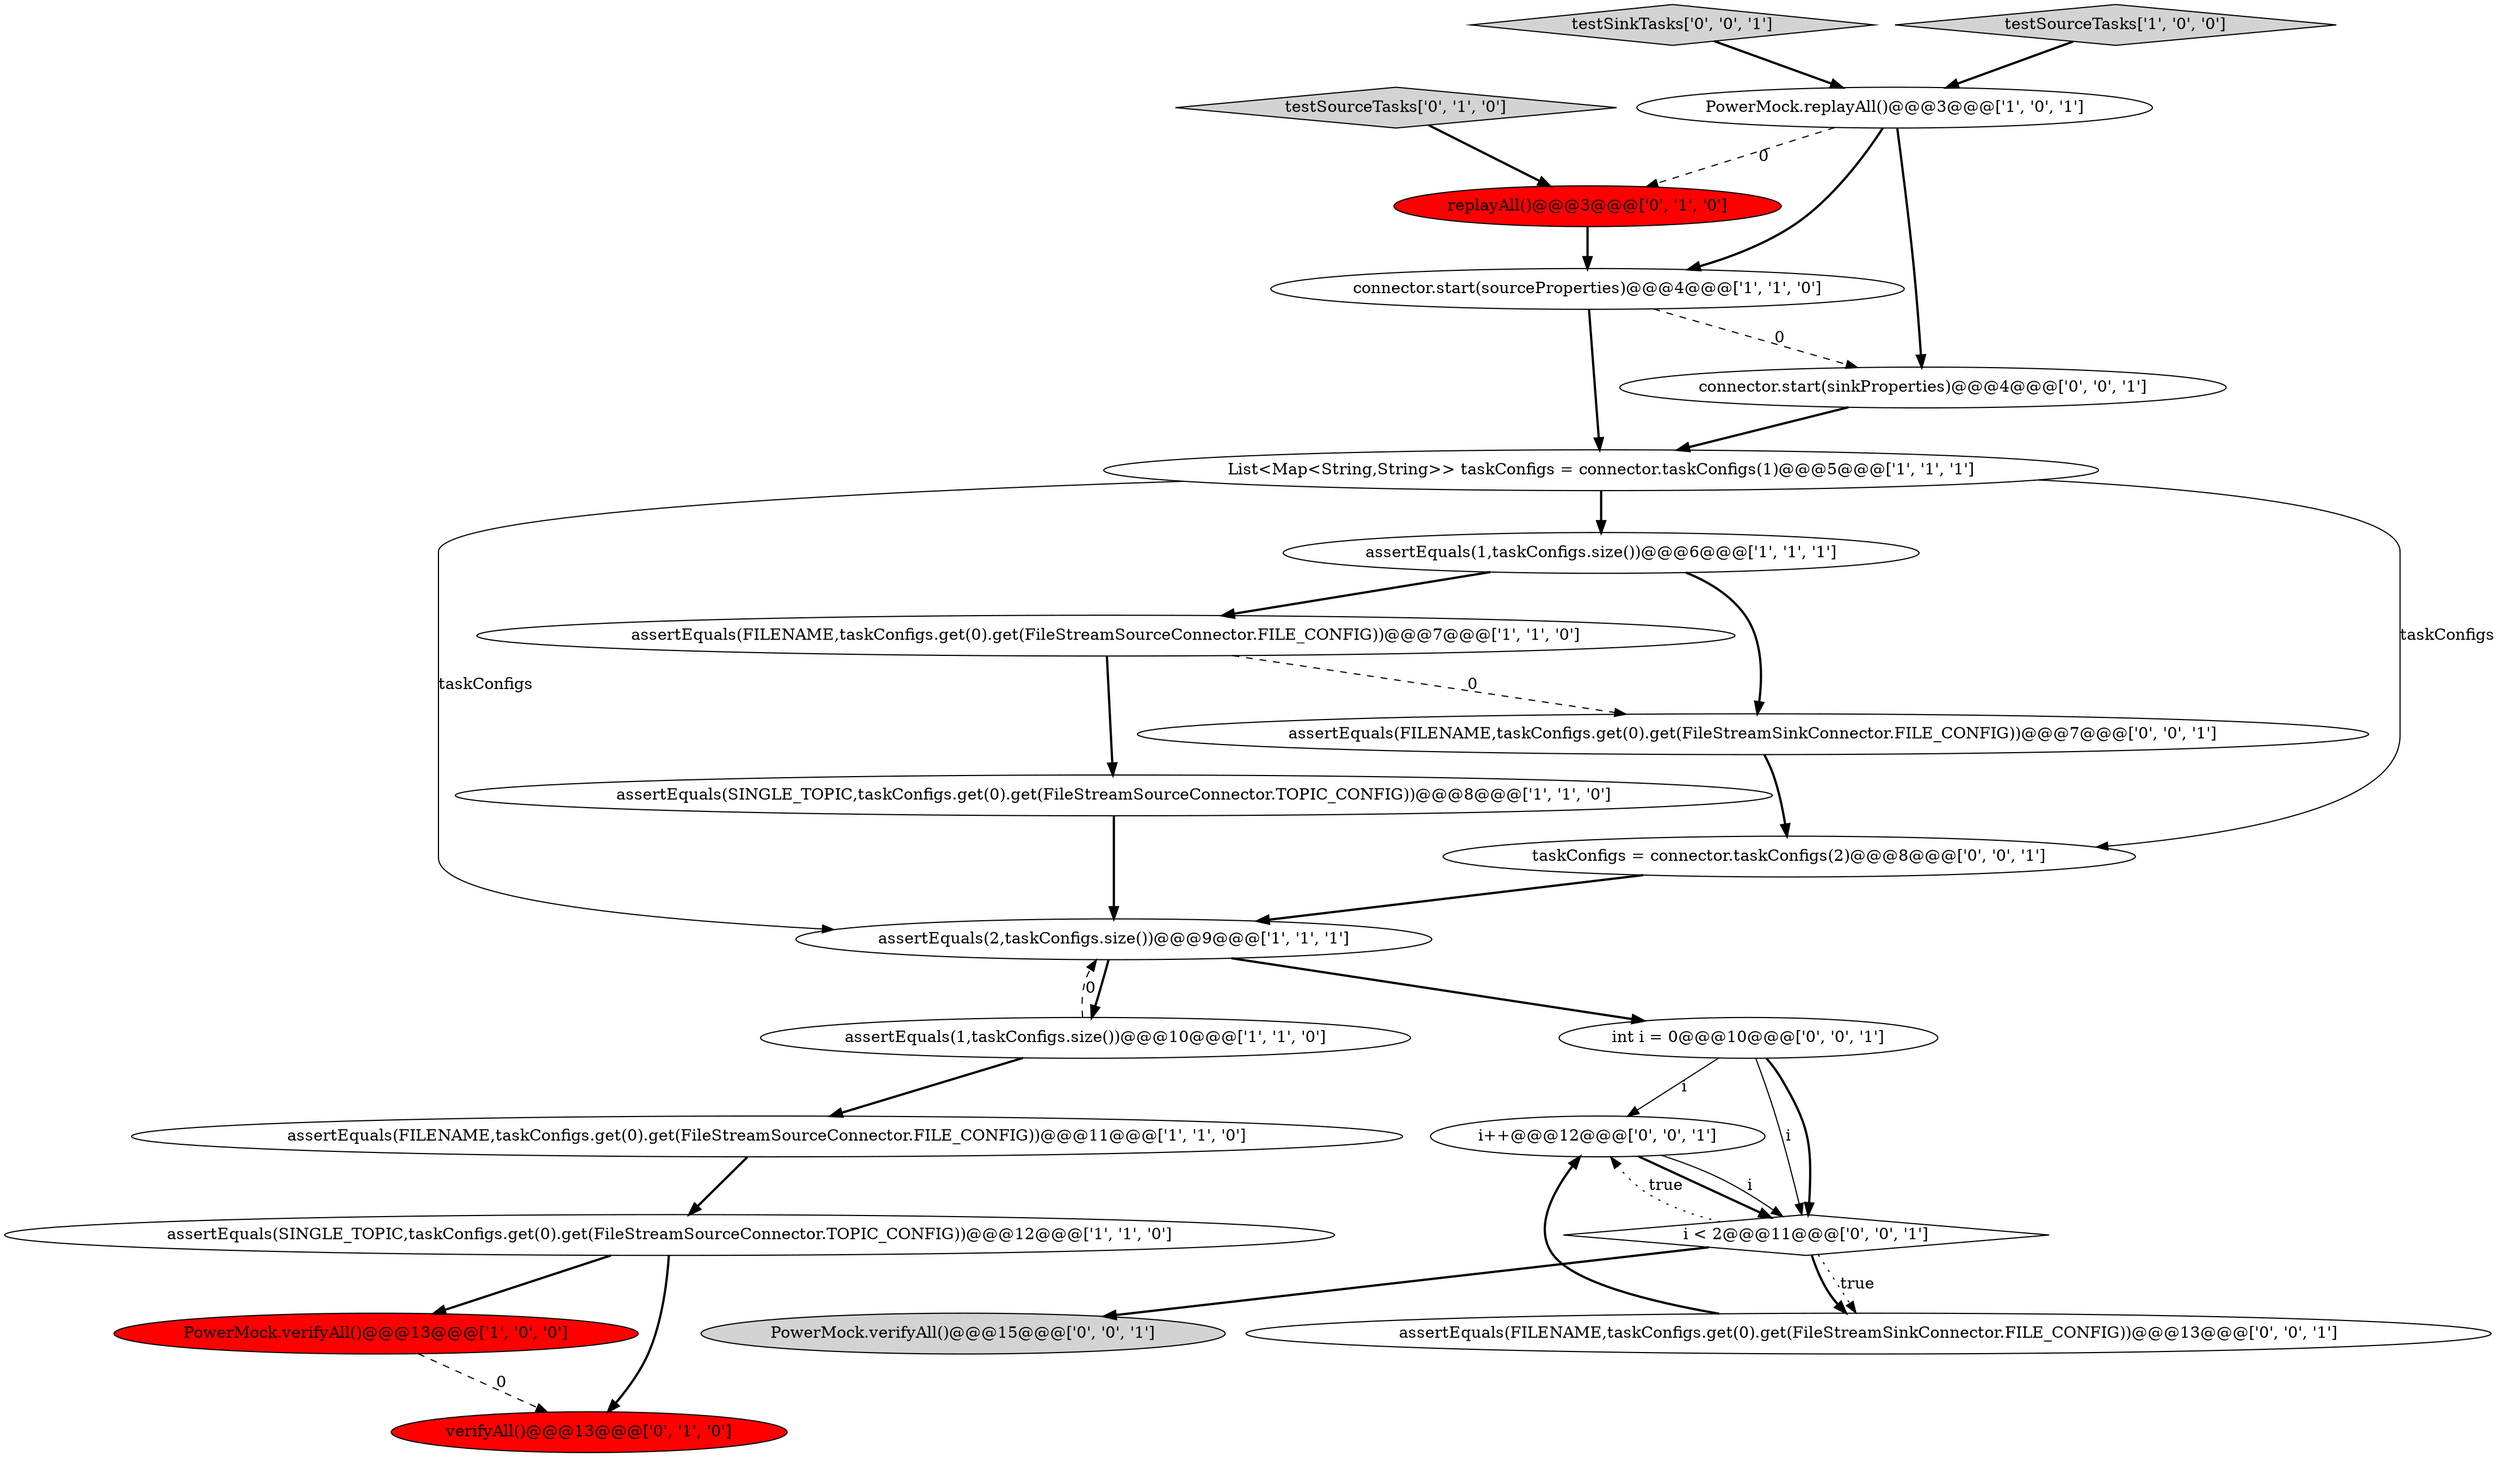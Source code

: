 digraph {
2 [style = filled, label = "assertEquals(FILENAME,taskConfigs.get(0).get(FileStreamSourceConnector.FILE_CONFIG))@@@7@@@['1', '1', '0']", fillcolor = white, shape = ellipse image = "AAA0AAABBB1BBB"];
20 [style = filled, label = "assertEquals(FILENAME,taskConfigs.get(0).get(FileStreamSinkConnector.FILE_CONFIG))@@@7@@@['0', '0', '1']", fillcolor = white, shape = ellipse image = "AAA0AAABBB3BBB"];
13 [style = filled, label = "testSourceTasks['0', '1', '0']", fillcolor = lightgray, shape = diamond image = "AAA0AAABBB2BBB"];
9 [style = filled, label = "assertEquals(2,taskConfigs.size())@@@9@@@['1', '1', '1']", fillcolor = white, shape = ellipse image = "AAA0AAABBB1BBB"];
1 [style = filled, label = "PowerMock.verifyAll()@@@13@@@['1', '0', '0']", fillcolor = red, shape = ellipse image = "AAA1AAABBB1BBB"];
8 [style = filled, label = "assertEquals(1,taskConfigs.size())@@@6@@@['1', '1', '1']", fillcolor = white, shape = ellipse image = "AAA0AAABBB1BBB"];
10 [style = filled, label = "connector.start(sourceProperties)@@@4@@@['1', '1', '0']", fillcolor = white, shape = ellipse image = "AAA0AAABBB1BBB"];
16 [style = filled, label = "taskConfigs = connector.taskConfigs(2)@@@8@@@['0', '0', '1']", fillcolor = white, shape = ellipse image = "AAA0AAABBB3BBB"];
22 [style = filled, label = "i++@@@12@@@['0', '0', '1']", fillcolor = white, shape = ellipse image = "AAA0AAABBB3BBB"];
23 [style = filled, label = "connector.start(sinkProperties)@@@4@@@['0', '0', '1']", fillcolor = white, shape = ellipse image = "AAA0AAABBB3BBB"];
21 [style = filled, label = "testSinkTasks['0', '0', '1']", fillcolor = lightgray, shape = diamond image = "AAA0AAABBB3BBB"];
6 [style = filled, label = "testSourceTasks['1', '0', '0']", fillcolor = lightgray, shape = diamond image = "AAA0AAABBB1BBB"];
14 [style = filled, label = "verifyAll()@@@13@@@['0', '1', '0']", fillcolor = red, shape = ellipse image = "AAA1AAABBB2BBB"];
0 [style = filled, label = "assertEquals(1,taskConfigs.size())@@@10@@@['1', '1', '0']", fillcolor = white, shape = ellipse image = "AAA0AAABBB1BBB"];
7 [style = filled, label = "List<Map<String,String>> taskConfigs = connector.taskConfigs(1)@@@5@@@['1', '1', '1']", fillcolor = white, shape = ellipse image = "AAA0AAABBB1BBB"];
5 [style = filled, label = "assertEquals(SINGLE_TOPIC,taskConfigs.get(0).get(FileStreamSourceConnector.TOPIC_CONFIG))@@@8@@@['1', '1', '0']", fillcolor = white, shape = ellipse image = "AAA0AAABBB1BBB"];
18 [style = filled, label = "PowerMock.verifyAll()@@@15@@@['0', '0', '1']", fillcolor = lightgray, shape = ellipse image = "AAA0AAABBB3BBB"];
17 [style = filled, label = "int i = 0@@@10@@@['0', '0', '1']", fillcolor = white, shape = ellipse image = "AAA0AAABBB3BBB"];
12 [style = filled, label = "replayAll()@@@3@@@['0', '1', '0']", fillcolor = red, shape = ellipse image = "AAA1AAABBB2BBB"];
4 [style = filled, label = "PowerMock.replayAll()@@@3@@@['1', '0', '1']", fillcolor = white, shape = ellipse image = "AAA0AAABBB1BBB"];
3 [style = filled, label = "assertEquals(FILENAME,taskConfigs.get(0).get(FileStreamSourceConnector.FILE_CONFIG))@@@11@@@['1', '1', '0']", fillcolor = white, shape = ellipse image = "AAA0AAABBB1BBB"];
19 [style = filled, label = "i < 2@@@11@@@['0', '0', '1']", fillcolor = white, shape = diamond image = "AAA0AAABBB3BBB"];
15 [style = filled, label = "assertEquals(FILENAME,taskConfigs.get(0).get(FileStreamSinkConnector.FILE_CONFIG))@@@13@@@['0', '0', '1']", fillcolor = white, shape = ellipse image = "AAA0AAABBB3BBB"];
11 [style = filled, label = "assertEquals(SINGLE_TOPIC,taskConfigs.get(0).get(FileStreamSourceConnector.TOPIC_CONFIG))@@@12@@@['1', '1', '0']", fillcolor = white, shape = ellipse image = "AAA0AAABBB1BBB"];
0->3 [style = bold, label=""];
4->10 [style = bold, label=""];
7->9 [style = solid, label="taskConfigs"];
19->18 [style = bold, label=""];
2->20 [style = dashed, label="0"];
9->0 [style = bold, label=""];
17->19 [style = solid, label="i"];
5->9 [style = bold, label=""];
22->19 [style = bold, label=""];
11->14 [style = bold, label=""];
11->1 [style = bold, label=""];
1->14 [style = dashed, label="0"];
3->11 [style = bold, label=""];
9->17 [style = bold, label=""];
19->15 [style = dotted, label="true"];
7->8 [style = bold, label=""];
10->7 [style = bold, label=""];
17->19 [style = bold, label=""];
15->22 [style = bold, label=""];
4->12 [style = dashed, label="0"];
17->22 [style = solid, label="i"];
6->4 [style = bold, label=""];
12->10 [style = bold, label=""];
13->12 [style = bold, label=""];
8->20 [style = bold, label=""];
20->16 [style = bold, label=""];
8->2 [style = bold, label=""];
19->22 [style = dotted, label="true"];
22->19 [style = solid, label="i"];
23->7 [style = bold, label=""];
0->9 [style = dashed, label="0"];
19->15 [style = bold, label=""];
10->23 [style = dashed, label="0"];
7->16 [style = solid, label="taskConfigs"];
16->9 [style = bold, label=""];
4->23 [style = bold, label=""];
2->5 [style = bold, label=""];
21->4 [style = bold, label=""];
}
